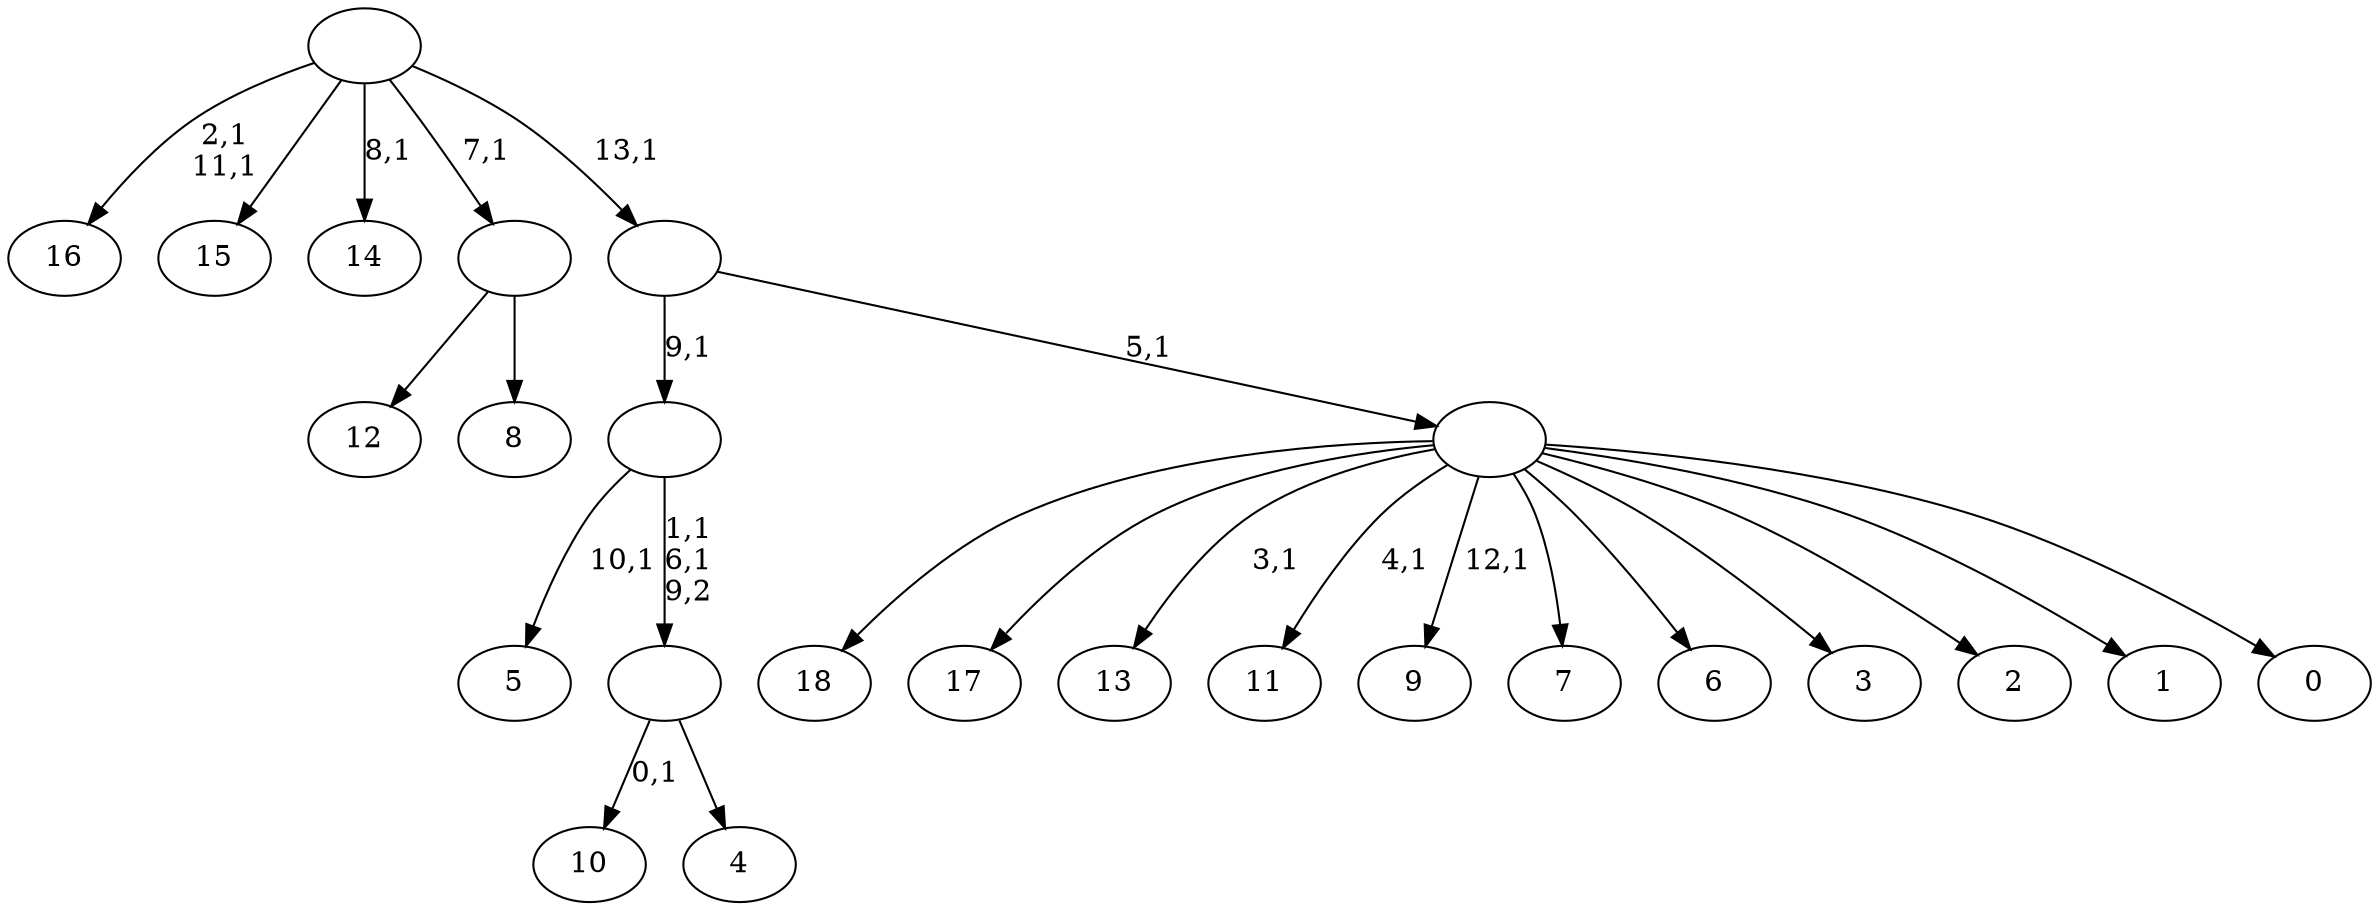 digraph T {
	33 [label="18"]
	32 [label="17"]
	31 [label="16"]
	28 [label="15"]
	27 [label="14"]
	25 [label="13"]
	23 [label="12"]
	22 [label="11"]
	20 [label="10"]
	18 [label="9"]
	16 [label="8"]
	15 [label=""]
	14 [label="7"]
	13 [label="6"]
	12 [label="5"]
	10 [label="4"]
	9 [label=""]
	7 [label=""]
	6 [label="3"]
	5 [label="2"]
	4 [label="1"]
	3 [label="0"]
	2 [label=""]
	1 [label=""]
	0 [label=""]
	15 -> 23 [label=""]
	15 -> 16 [label=""]
	9 -> 20 [label="0,1"]
	9 -> 10 [label=""]
	7 -> 9 [label="1,1\n6,1\n9,2"]
	7 -> 12 [label="10,1"]
	2 -> 18 [label="12,1"]
	2 -> 22 [label="4,1"]
	2 -> 25 [label="3,1"]
	2 -> 33 [label=""]
	2 -> 32 [label=""]
	2 -> 14 [label=""]
	2 -> 13 [label=""]
	2 -> 6 [label=""]
	2 -> 5 [label=""]
	2 -> 4 [label=""]
	2 -> 3 [label=""]
	1 -> 7 [label="9,1"]
	1 -> 2 [label="5,1"]
	0 -> 27 [label="8,1"]
	0 -> 31 [label="2,1\n11,1"]
	0 -> 28 [label=""]
	0 -> 15 [label="7,1"]
	0 -> 1 [label="13,1"]
}
